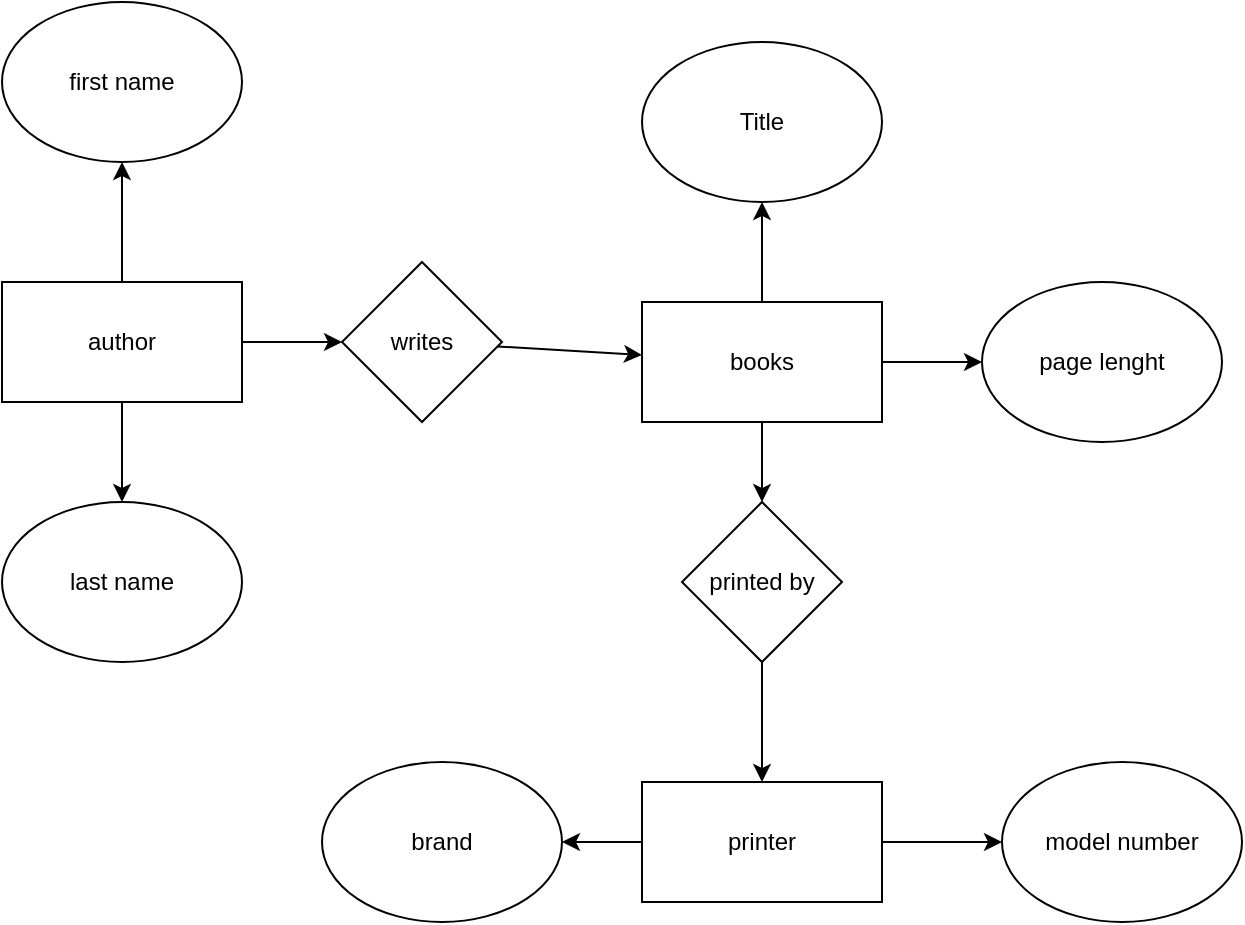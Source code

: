 <mxfile>
    <diagram id="lNzuwkUMxR2ibjQ4RmQL" name="Page-1">
        <mxGraphModel dx="706" dy="566" grid="1" gridSize="10" guides="1" tooltips="1" connect="1" arrows="1" fold="1" page="1" pageScale="1" pageWidth="850" pageHeight="1100" math="0" shadow="0">
            <root>
                <mxCell id="0"/>
                <mxCell id="1" parent="0"/>
                <mxCell id="17" value="" style="edgeStyle=none;html=1;" edge="1" parent="1" source="2" target="6">
                    <mxGeometry relative="1" as="geometry"/>
                </mxCell>
                <mxCell id="24" value="" style="edgeStyle=none;html=1;" edge="1" parent="1" source="2" target="3">
                    <mxGeometry relative="1" as="geometry"/>
                </mxCell>
                <mxCell id="25" value="" style="edgeStyle=none;html=1;" edge="1" parent="1" source="2" target="5">
                    <mxGeometry relative="1" as="geometry"/>
                </mxCell>
                <mxCell id="2" value="author" style="rounded=0;whiteSpace=wrap;html=1;" vertex="1" parent="1">
                    <mxGeometry x="60" y="170" width="120" height="60" as="geometry"/>
                </mxCell>
                <mxCell id="3" value="first name" style="ellipse;whiteSpace=wrap;html=1;" vertex="1" parent="1">
                    <mxGeometry x="60" y="30" width="120" height="80" as="geometry"/>
                </mxCell>
                <mxCell id="5" value="last name" style="ellipse;whiteSpace=wrap;html=1;" vertex="1" parent="1">
                    <mxGeometry x="60" y="280" width="120" height="80" as="geometry"/>
                </mxCell>
                <mxCell id="19" value="" style="edgeStyle=none;html=1;" edge="1" parent="1" source="6" target="7">
                    <mxGeometry relative="1" as="geometry"/>
                </mxCell>
                <mxCell id="6" value="writes" style="rhombus;whiteSpace=wrap;html=1;" vertex="1" parent="1">
                    <mxGeometry x="230" y="160" width="80" height="80" as="geometry"/>
                </mxCell>
                <mxCell id="20" value="" style="edgeStyle=none;html=1;" edge="1" parent="1" source="7" target="12">
                    <mxGeometry relative="1" as="geometry"/>
                </mxCell>
                <mxCell id="22" value="" style="edgeStyle=none;html=1;" edge="1" parent="1" source="7" target="10">
                    <mxGeometry relative="1" as="geometry"/>
                </mxCell>
                <mxCell id="23" value="" style="edgeStyle=none;html=1;" edge="1" parent="1" source="7" target="8">
                    <mxGeometry relative="1" as="geometry"/>
                </mxCell>
                <mxCell id="7" value="books" style="rounded=0;whiteSpace=wrap;html=1;" vertex="1" parent="1">
                    <mxGeometry x="380" y="180" width="120" height="60" as="geometry"/>
                </mxCell>
                <mxCell id="8" value="Title" style="ellipse;whiteSpace=wrap;html=1;" vertex="1" parent="1">
                    <mxGeometry x="380" y="50" width="120" height="80" as="geometry"/>
                </mxCell>
                <mxCell id="10" value="page lenght" style="ellipse;whiteSpace=wrap;html=1;" vertex="1" parent="1">
                    <mxGeometry x="550" y="170" width="120" height="80" as="geometry"/>
                </mxCell>
                <mxCell id="21" value="" style="edgeStyle=none;html=1;" edge="1" parent="1" source="12" target="15">
                    <mxGeometry relative="1" as="geometry"/>
                </mxCell>
                <mxCell id="12" value="printed by" style="rhombus;whiteSpace=wrap;html=1;" vertex="1" parent="1">
                    <mxGeometry x="400" y="280" width="80" height="80" as="geometry"/>
                </mxCell>
                <mxCell id="27" value="" style="edgeStyle=none;html=1;" edge="1" parent="1" source="15" target="26">
                    <mxGeometry relative="1" as="geometry"/>
                </mxCell>
                <mxCell id="29" value="" style="edgeStyle=none;html=1;" edge="1" parent="1" source="15" target="28">
                    <mxGeometry relative="1" as="geometry"/>
                </mxCell>
                <mxCell id="15" value="printer" style="rounded=0;whiteSpace=wrap;html=1;" vertex="1" parent="1">
                    <mxGeometry x="380" y="420" width="120" height="60" as="geometry"/>
                </mxCell>
                <mxCell id="26" value="brand" style="ellipse;whiteSpace=wrap;html=1;" vertex="1" parent="1">
                    <mxGeometry x="220" y="410" width="120" height="80" as="geometry"/>
                </mxCell>
                <mxCell id="28" value="model number" style="ellipse;whiteSpace=wrap;html=1;" vertex="1" parent="1">
                    <mxGeometry x="560" y="410" width="120" height="80" as="geometry"/>
                </mxCell>
            </root>
        </mxGraphModel>
    </diagram>
</mxfile>
